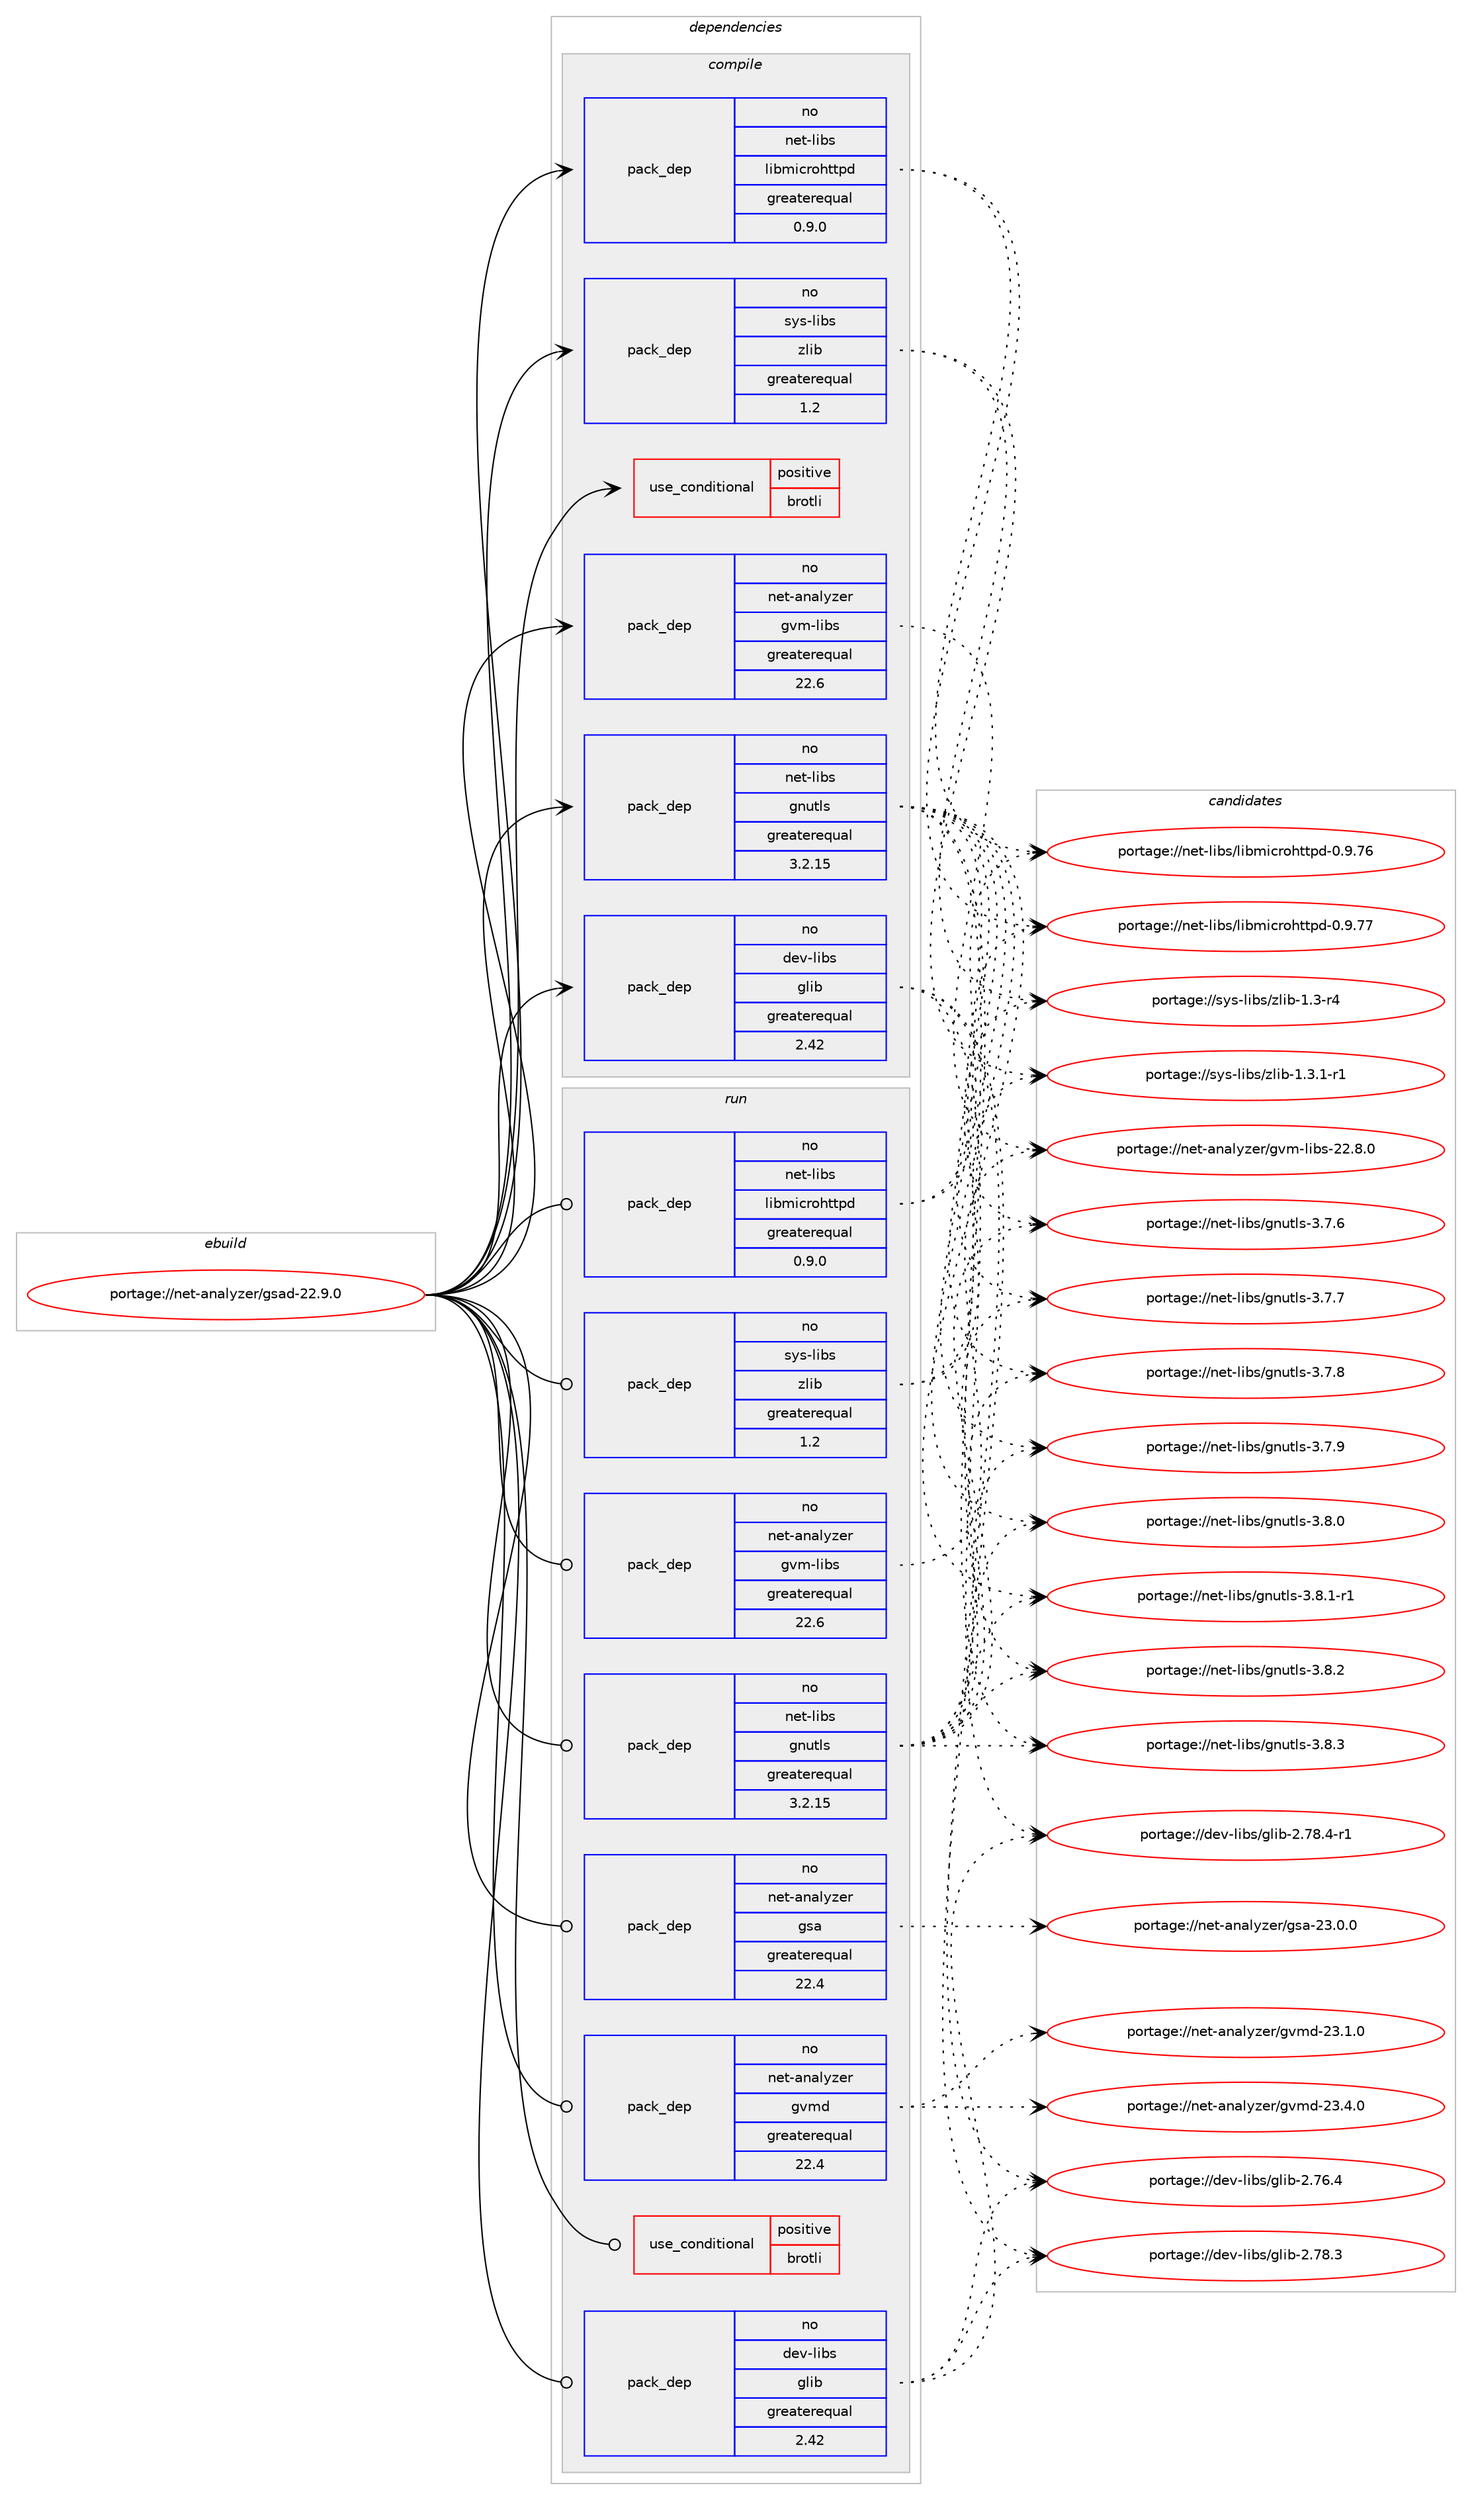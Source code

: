 digraph prolog {

# *************
# Graph options
# *************

newrank=true;
concentrate=true;
compound=true;
graph [rankdir=LR,fontname=Helvetica,fontsize=10,ranksep=1.5];#, ranksep=2.5, nodesep=0.2];
edge  [arrowhead=vee];
node  [fontname=Helvetica,fontsize=10];

# **********
# The ebuild
# **********

subgraph cluster_leftcol {
color=gray;
rank=same;
label=<<i>ebuild</i>>;
id [label="portage://net-analyzer/gsad-22.9.0", color=red, width=4, href="../net-analyzer/gsad-22.9.0.svg"];
}

# ****************
# The dependencies
# ****************

subgraph cluster_midcol {
color=gray;
label=<<i>dependencies</i>>;
subgraph cluster_compile {
fillcolor="#eeeeee";
style=filled;
label=<<i>compile</i>>;
subgraph cond40 {
dependency56 [label=<<TABLE BORDER="0" CELLBORDER="1" CELLSPACING="0" CELLPADDING="4"><TR><TD ROWSPAN="3" CELLPADDING="10">use_conditional</TD></TR><TR><TD>positive</TD></TR><TR><TD>brotli</TD></TR></TABLE>>, shape=none, color=red];
# *** BEGIN UNKNOWN DEPENDENCY TYPE (TODO) ***
# dependency56 -> package_dependency(portage://net-analyzer/gsad-22.9.0,install,no,app-arch,brotli,none,[,,],[],[])
# *** END UNKNOWN DEPENDENCY TYPE (TODO) ***

}
id:e -> dependency56:w [weight=20,style="solid",arrowhead="vee"];
# *** BEGIN UNKNOWN DEPENDENCY TYPE (TODO) ***
# id -> package_dependency(portage://net-analyzer/gsad-22.9.0,install,no,acct-user,gvm,none,[,,],[],[])
# *** END UNKNOWN DEPENDENCY TYPE (TODO) ***

subgraph pack17 {
dependency57 [label=<<TABLE BORDER="0" CELLBORDER="1" CELLSPACING="0" CELLPADDING="4" WIDTH="220"><TR><TD ROWSPAN="6" CELLPADDING="30">pack_dep</TD></TR><TR><TD WIDTH="110">no</TD></TR><TR><TD>dev-libs</TD></TR><TR><TD>glib</TD></TR><TR><TD>greaterequal</TD></TR><TR><TD>2.42</TD></TR></TABLE>>, shape=none, color=blue];
}
id:e -> dependency57:w [weight=20,style="solid",arrowhead="vee"];
# *** BEGIN UNKNOWN DEPENDENCY TYPE (TODO) ***
# id -> package_dependency(portage://net-analyzer/gsad-22.9.0,install,no,dev-libs,libgcrypt,none,[,,],[slot(0),equal],[])
# *** END UNKNOWN DEPENDENCY TYPE (TODO) ***

# *** BEGIN UNKNOWN DEPENDENCY TYPE (TODO) ***
# id -> package_dependency(portage://net-analyzer/gsad-22.9.0,install,no,dev-libs,libxml2,none,[,,],[slot(2)],[])
# *** END UNKNOWN DEPENDENCY TYPE (TODO) ***

subgraph pack18 {
dependency58 [label=<<TABLE BORDER="0" CELLBORDER="1" CELLSPACING="0" CELLPADDING="4" WIDTH="220"><TR><TD ROWSPAN="6" CELLPADDING="30">pack_dep</TD></TR><TR><TD WIDTH="110">no</TD></TR><TR><TD>net-analyzer</TD></TR><TR><TD>gvm-libs</TD></TR><TR><TD>greaterequal</TD></TR><TR><TD>22.6</TD></TR></TABLE>>, shape=none, color=blue];
}
id:e -> dependency58:w [weight=20,style="solid",arrowhead="vee"];
subgraph pack19 {
dependency59 [label=<<TABLE BORDER="0" CELLBORDER="1" CELLSPACING="0" CELLPADDING="4" WIDTH="220"><TR><TD ROWSPAN="6" CELLPADDING="30">pack_dep</TD></TR><TR><TD WIDTH="110">no</TD></TR><TR><TD>net-libs</TD></TR><TR><TD>gnutls</TD></TR><TR><TD>greaterequal</TD></TR><TR><TD>3.2.15</TD></TR></TABLE>>, shape=none, color=blue];
}
id:e -> dependency59:w [weight=20,style="solid",arrowhead="vee"];
subgraph pack20 {
dependency60 [label=<<TABLE BORDER="0" CELLBORDER="1" CELLSPACING="0" CELLPADDING="4" WIDTH="220"><TR><TD ROWSPAN="6" CELLPADDING="30">pack_dep</TD></TR><TR><TD WIDTH="110">no</TD></TR><TR><TD>net-libs</TD></TR><TR><TD>libmicrohttpd</TD></TR><TR><TD>greaterequal</TD></TR><TR><TD>0.9.0</TD></TR></TABLE>>, shape=none, color=blue];
}
id:e -> dependency60:w [weight=20,style="solid",arrowhead="vee"];
subgraph pack21 {
dependency61 [label=<<TABLE BORDER="0" CELLBORDER="1" CELLSPACING="0" CELLPADDING="4" WIDTH="220"><TR><TD ROWSPAN="6" CELLPADDING="30">pack_dep</TD></TR><TR><TD WIDTH="110">no</TD></TR><TR><TD>sys-libs</TD></TR><TR><TD>zlib</TD></TR><TR><TD>greaterequal</TD></TR><TR><TD>1.2</TD></TR></TABLE>>, shape=none, color=blue];
}
id:e -> dependency61:w [weight=20,style="solid",arrowhead="vee"];
}
subgraph cluster_compileandrun {
fillcolor="#eeeeee";
style=filled;
label=<<i>compile and run</i>>;
}
subgraph cluster_run {
fillcolor="#eeeeee";
style=filled;
label=<<i>run</i>>;
subgraph cond41 {
dependency62 [label=<<TABLE BORDER="0" CELLBORDER="1" CELLSPACING="0" CELLPADDING="4"><TR><TD ROWSPAN="3" CELLPADDING="10">use_conditional</TD></TR><TR><TD>positive</TD></TR><TR><TD>brotli</TD></TR></TABLE>>, shape=none, color=red];
# *** BEGIN UNKNOWN DEPENDENCY TYPE (TODO) ***
# dependency62 -> package_dependency(portage://net-analyzer/gsad-22.9.0,run,no,app-arch,brotli,none,[,,],[],[])
# *** END UNKNOWN DEPENDENCY TYPE (TODO) ***

}
id:e -> dependency62:w [weight=20,style="solid",arrowhead="odot"];
# *** BEGIN UNKNOWN DEPENDENCY TYPE (TODO) ***
# id -> package_dependency(portage://net-analyzer/gsad-22.9.0,run,no,acct-user,gvm,none,[,,],[],[])
# *** END UNKNOWN DEPENDENCY TYPE (TODO) ***

subgraph pack22 {
dependency63 [label=<<TABLE BORDER="0" CELLBORDER="1" CELLSPACING="0" CELLPADDING="4" WIDTH="220"><TR><TD ROWSPAN="6" CELLPADDING="30">pack_dep</TD></TR><TR><TD WIDTH="110">no</TD></TR><TR><TD>dev-libs</TD></TR><TR><TD>glib</TD></TR><TR><TD>greaterequal</TD></TR><TR><TD>2.42</TD></TR></TABLE>>, shape=none, color=blue];
}
id:e -> dependency63:w [weight=20,style="solid",arrowhead="odot"];
# *** BEGIN UNKNOWN DEPENDENCY TYPE (TODO) ***
# id -> package_dependency(portage://net-analyzer/gsad-22.9.0,run,no,dev-libs,libgcrypt,none,[,,],[slot(0),equal],[])
# *** END UNKNOWN DEPENDENCY TYPE (TODO) ***

# *** BEGIN UNKNOWN DEPENDENCY TYPE (TODO) ***
# id -> package_dependency(portage://net-analyzer/gsad-22.9.0,run,no,dev-libs,libxml2,none,[,,],[slot(2)],[])
# *** END UNKNOWN DEPENDENCY TYPE (TODO) ***

subgraph pack23 {
dependency64 [label=<<TABLE BORDER="0" CELLBORDER="1" CELLSPACING="0" CELLPADDING="4" WIDTH="220"><TR><TD ROWSPAN="6" CELLPADDING="30">pack_dep</TD></TR><TR><TD WIDTH="110">no</TD></TR><TR><TD>net-analyzer</TD></TR><TR><TD>gsa</TD></TR><TR><TD>greaterequal</TD></TR><TR><TD>22.4</TD></TR></TABLE>>, shape=none, color=blue];
}
id:e -> dependency64:w [weight=20,style="solid",arrowhead="odot"];
subgraph pack24 {
dependency65 [label=<<TABLE BORDER="0" CELLBORDER="1" CELLSPACING="0" CELLPADDING="4" WIDTH="220"><TR><TD ROWSPAN="6" CELLPADDING="30">pack_dep</TD></TR><TR><TD WIDTH="110">no</TD></TR><TR><TD>net-analyzer</TD></TR><TR><TD>gvm-libs</TD></TR><TR><TD>greaterequal</TD></TR><TR><TD>22.6</TD></TR></TABLE>>, shape=none, color=blue];
}
id:e -> dependency65:w [weight=20,style="solid",arrowhead="odot"];
subgraph pack25 {
dependency66 [label=<<TABLE BORDER="0" CELLBORDER="1" CELLSPACING="0" CELLPADDING="4" WIDTH="220"><TR><TD ROWSPAN="6" CELLPADDING="30">pack_dep</TD></TR><TR><TD WIDTH="110">no</TD></TR><TR><TD>net-analyzer</TD></TR><TR><TD>gvmd</TD></TR><TR><TD>greaterequal</TD></TR><TR><TD>22.4</TD></TR></TABLE>>, shape=none, color=blue];
}
id:e -> dependency66:w [weight=20,style="solid",arrowhead="odot"];
# *** BEGIN UNKNOWN DEPENDENCY TYPE (TODO) ***
# id -> package_dependency(portage://net-analyzer/gsad-22.9.0,run,no,net-analyzer,ospd-openvas,none,[,,],[],[])
# *** END UNKNOWN DEPENDENCY TYPE (TODO) ***

subgraph pack26 {
dependency67 [label=<<TABLE BORDER="0" CELLBORDER="1" CELLSPACING="0" CELLPADDING="4" WIDTH="220"><TR><TD ROWSPAN="6" CELLPADDING="30">pack_dep</TD></TR><TR><TD WIDTH="110">no</TD></TR><TR><TD>net-libs</TD></TR><TR><TD>gnutls</TD></TR><TR><TD>greaterequal</TD></TR><TR><TD>3.2.15</TD></TR></TABLE>>, shape=none, color=blue];
}
id:e -> dependency67:w [weight=20,style="solid",arrowhead="odot"];
subgraph pack27 {
dependency68 [label=<<TABLE BORDER="0" CELLBORDER="1" CELLSPACING="0" CELLPADDING="4" WIDTH="220"><TR><TD ROWSPAN="6" CELLPADDING="30">pack_dep</TD></TR><TR><TD WIDTH="110">no</TD></TR><TR><TD>net-libs</TD></TR><TR><TD>libmicrohttpd</TD></TR><TR><TD>greaterequal</TD></TR><TR><TD>0.9.0</TD></TR></TABLE>>, shape=none, color=blue];
}
id:e -> dependency68:w [weight=20,style="solid",arrowhead="odot"];
subgraph pack28 {
dependency69 [label=<<TABLE BORDER="0" CELLBORDER="1" CELLSPACING="0" CELLPADDING="4" WIDTH="220"><TR><TD ROWSPAN="6" CELLPADDING="30">pack_dep</TD></TR><TR><TD WIDTH="110">no</TD></TR><TR><TD>sys-libs</TD></TR><TR><TD>zlib</TD></TR><TR><TD>greaterequal</TD></TR><TR><TD>1.2</TD></TR></TABLE>>, shape=none, color=blue];
}
id:e -> dependency69:w [weight=20,style="solid",arrowhead="odot"];
}
}

# **************
# The candidates
# **************

subgraph cluster_choices {
rank=same;
color=gray;
label=<<i>candidates</i>>;

subgraph choice17 {
color=black;
nodesep=1;
choice1001011184510810598115471031081059845504655544652 [label="portage://dev-libs/glib-2.76.4", color=red, width=4,href="../dev-libs/glib-2.76.4.svg"];
choice1001011184510810598115471031081059845504655564651 [label="portage://dev-libs/glib-2.78.3", color=red, width=4,href="../dev-libs/glib-2.78.3.svg"];
choice10010111845108105981154710310810598455046555646524511449 [label="portage://dev-libs/glib-2.78.4-r1", color=red, width=4,href="../dev-libs/glib-2.78.4-r1.svg"];
dependency57:e -> choice1001011184510810598115471031081059845504655544652:w [style=dotted,weight="100"];
dependency57:e -> choice1001011184510810598115471031081059845504655564651:w [style=dotted,weight="100"];
dependency57:e -> choice10010111845108105981154710310810598455046555646524511449:w [style=dotted,weight="100"];
}
subgraph choice18 {
color=black;
nodesep=1;
choice11010111645971109710812112210111447103118109451081059811545505046564648 [label="portage://net-analyzer/gvm-libs-22.8.0", color=red, width=4,href="../net-analyzer/gvm-libs-22.8.0.svg"];
dependency58:e -> choice11010111645971109710812112210111447103118109451081059811545505046564648:w [style=dotted,weight="100"];
}
subgraph choice19 {
color=black;
nodesep=1;
choice110101116451081059811547103110117116108115455146554654 [label="portage://net-libs/gnutls-3.7.6", color=red, width=4,href="../net-libs/gnutls-3.7.6.svg"];
choice110101116451081059811547103110117116108115455146554655 [label="portage://net-libs/gnutls-3.7.7", color=red, width=4,href="../net-libs/gnutls-3.7.7.svg"];
choice110101116451081059811547103110117116108115455146554656 [label="portage://net-libs/gnutls-3.7.8", color=red, width=4,href="../net-libs/gnutls-3.7.8.svg"];
choice110101116451081059811547103110117116108115455146554657 [label="portage://net-libs/gnutls-3.7.9", color=red, width=4,href="../net-libs/gnutls-3.7.9.svg"];
choice110101116451081059811547103110117116108115455146564648 [label="portage://net-libs/gnutls-3.8.0", color=red, width=4,href="../net-libs/gnutls-3.8.0.svg"];
choice1101011164510810598115471031101171161081154551465646494511449 [label="portage://net-libs/gnutls-3.8.1-r1", color=red, width=4,href="../net-libs/gnutls-3.8.1-r1.svg"];
choice110101116451081059811547103110117116108115455146564650 [label="portage://net-libs/gnutls-3.8.2", color=red, width=4,href="../net-libs/gnutls-3.8.2.svg"];
choice110101116451081059811547103110117116108115455146564651 [label="portage://net-libs/gnutls-3.8.3", color=red, width=4,href="../net-libs/gnutls-3.8.3.svg"];
dependency59:e -> choice110101116451081059811547103110117116108115455146554654:w [style=dotted,weight="100"];
dependency59:e -> choice110101116451081059811547103110117116108115455146554655:w [style=dotted,weight="100"];
dependency59:e -> choice110101116451081059811547103110117116108115455146554656:w [style=dotted,weight="100"];
dependency59:e -> choice110101116451081059811547103110117116108115455146554657:w [style=dotted,weight="100"];
dependency59:e -> choice110101116451081059811547103110117116108115455146564648:w [style=dotted,weight="100"];
dependency59:e -> choice1101011164510810598115471031101171161081154551465646494511449:w [style=dotted,weight="100"];
dependency59:e -> choice110101116451081059811547103110117116108115455146564650:w [style=dotted,weight="100"];
dependency59:e -> choice110101116451081059811547103110117116108115455146564651:w [style=dotted,weight="100"];
}
subgraph choice20 {
color=black;
nodesep=1;
choice110101116451081059811547108105981091059911411110411611611210045484657465554 [label="portage://net-libs/libmicrohttpd-0.9.76", color=red, width=4,href="../net-libs/libmicrohttpd-0.9.76.svg"];
choice110101116451081059811547108105981091059911411110411611611210045484657465555 [label="portage://net-libs/libmicrohttpd-0.9.77", color=red, width=4,href="../net-libs/libmicrohttpd-0.9.77.svg"];
dependency60:e -> choice110101116451081059811547108105981091059911411110411611611210045484657465554:w [style=dotted,weight="100"];
dependency60:e -> choice110101116451081059811547108105981091059911411110411611611210045484657465555:w [style=dotted,weight="100"];
}
subgraph choice21 {
color=black;
nodesep=1;
choice11512111545108105981154712210810598454946514511452 [label="portage://sys-libs/zlib-1.3-r4", color=red, width=4,href="../sys-libs/zlib-1.3-r4.svg"];
choice115121115451081059811547122108105984549465146494511449 [label="portage://sys-libs/zlib-1.3.1-r1", color=red, width=4,href="../sys-libs/zlib-1.3.1-r1.svg"];
dependency61:e -> choice11512111545108105981154712210810598454946514511452:w [style=dotted,weight="100"];
dependency61:e -> choice115121115451081059811547122108105984549465146494511449:w [style=dotted,weight="100"];
}
subgraph choice22 {
color=black;
nodesep=1;
choice1001011184510810598115471031081059845504655544652 [label="portage://dev-libs/glib-2.76.4", color=red, width=4,href="../dev-libs/glib-2.76.4.svg"];
choice1001011184510810598115471031081059845504655564651 [label="portage://dev-libs/glib-2.78.3", color=red, width=4,href="../dev-libs/glib-2.78.3.svg"];
choice10010111845108105981154710310810598455046555646524511449 [label="portage://dev-libs/glib-2.78.4-r1", color=red, width=4,href="../dev-libs/glib-2.78.4-r1.svg"];
dependency63:e -> choice1001011184510810598115471031081059845504655544652:w [style=dotted,weight="100"];
dependency63:e -> choice1001011184510810598115471031081059845504655564651:w [style=dotted,weight="100"];
dependency63:e -> choice10010111845108105981154710310810598455046555646524511449:w [style=dotted,weight="100"];
}
subgraph choice23 {
color=black;
nodesep=1;
choice110101116459711097108121122101114471031159745505146484648 [label="portage://net-analyzer/gsa-23.0.0", color=red, width=4,href="../net-analyzer/gsa-23.0.0.svg"];
dependency64:e -> choice110101116459711097108121122101114471031159745505146484648:w [style=dotted,weight="100"];
}
subgraph choice24 {
color=black;
nodesep=1;
choice11010111645971109710812112210111447103118109451081059811545505046564648 [label="portage://net-analyzer/gvm-libs-22.8.0", color=red, width=4,href="../net-analyzer/gvm-libs-22.8.0.svg"];
dependency65:e -> choice11010111645971109710812112210111447103118109451081059811545505046564648:w [style=dotted,weight="100"];
}
subgraph choice25 {
color=black;
nodesep=1;
choice1101011164597110971081211221011144710311810910045505146494648 [label="portage://net-analyzer/gvmd-23.1.0", color=red, width=4,href="../net-analyzer/gvmd-23.1.0.svg"];
choice1101011164597110971081211221011144710311810910045505146524648 [label="portage://net-analyzer/gvmd-23.4.0", color=red, width=4,href="../net-analyzer/gvmd-23.4.0.svg"];
dependency66:e -> choice1101011164597110971081211221011144710311810910045505146494648:w [style=dotted,weight="100"];
dependency66:e -> choice1101011164597110971081211221011144710311810910045505146524648:w [style=dotted,weight="100"];
}
subgraph choice26 {
color=black;
nodesep=1;
choice110101116451081059811547103110117116108115455146554654 [label="portage://net-libs/gnutls-3.7.6", color=red, width=4,href="../net-libs/gnutls-3.7.6.svg"];
choice110101116451081059811547103110117116108115455146554655 [label="portage://net-libs/gnutls-3.7.7", color=red, width=4,href="../net-libs/gnutls-3.7.7.svg"];
choice110101116451081059811547103110117116108115455146554656 [label="portage://net-libs/gnutls-3.7.8", color=red, width=4,href="../net-libs/gnutls-3.7.8.svg"];
choice110101116451081059811547103110117116108115455146554657 [label="portage://net-libs/gnutls-3.7.9", color=red, width=4,href="../net-libs/gnutls-3.7.9.svg"];
choice110101116451081059811547103110117116108115455146564648 [label="portage://net-libs/gnutls-3.8.0", color=red, width=4,href="../net-libs/gnutls-3.8.0.svg"];
choice1101011164510810598115471031101171161081154551465646494511449 [label="portage://net-libs/gnutls-3.8.1-r1", color=red, width=4,href="../net-libs/gnutls-3.8.1-r1.svg"];
choice110101116451081059811547103110117116108115455146564650 [label="portage://net-libs/gnutls-3.8.2", color=red, width=4,href="../net-libs/gnutls-3.8.2.svg"];
choice110101116451081059811547103110117116108115455146564651 [label="portage://net-libs/gnutls-3.8.3", color=red, width=4,href="../net-libs/gnutls-3.8.3.svg"];
dependency67:e -> choice110101116451081059811547103110117116108115455146554654:w [style=dotted,weight="100"];
dependency67:e -> choice110101116451081059811547103110117116108115455146554655:w [style=dotted,weight="100"];
dependency67:e -> choice110101116451081059811547103110117116108115455146554656:w [style=dotted,weight="100"];
dependency67:e -> choice110101116451081059811547103110117116108115455146554657:w [style=dotted,weight="100"];
dependency67:e -> choice110101116451081059811547103110117116108115455146564648:w [style=dotted,weight="100"];
dependency67:e -> choice1101011164510810598115471031101171161081154551465646494511449:w [style=dotted,weight="100"];
dependency67:e -> choice110101116451081059811547103110117116108115455146564650:w [style=dotted,weight="100"];
dependency67:e -> choice110101116451081059811547103110117116108115455146564651:w [style=dotted,weight="100"];
}
subgraph choice27 {
color=black;
nodesep=1;
choice110101116451081059811547108105981091059911411110411611611210045484657465554 [label="portage://net-libs/libmicrohttpd-0.9.76", color=red, width=4,href="../net-libs/libmicrohttpd-0.9.76.svg"];
choice110101116451081059811547108105981091059911411110411611611210045484657465555 [label="portage://net-libs/libmicrohttpd-0.9.77", color=red, width=4,href="../net-libs/libmicrohttpd-0.9.77.svg"];
dependency68:e -> choice110101116451081059811547108105981091059911411110411611611210045484657465554:w [style=dotted,weight="100"];
dependency68:e -> choice110101116451081059811547108105981091059911411110411611611210045484657465555:w [style=dotted,weight="100"];
}
subgraph choice28 {
color=black;
nodesep=1;
choice11512111545108105981154712210810598454946514511452 [label="portage://sys-libs/zlib-1.3-r4", color=red, width=4,href="../sys-libs/zlib-1.3-r4.svg"];
choice115121115451081059811547122108105984549465146494511449 [label="portage://sys-libs/zlib-1.3.1-r1", color=red, width=4,href="../sys-libs/zlib-1.3.1-r1.svg"];
dependency69:e -> choice11512111545108105981154712210810598454946514511452:w [style=dotted,weight="100"];
dependency69:e -> choice115121115451081059811547122108105984549465146494511449:w [style=dotted,weight="100"];
}
}

}
